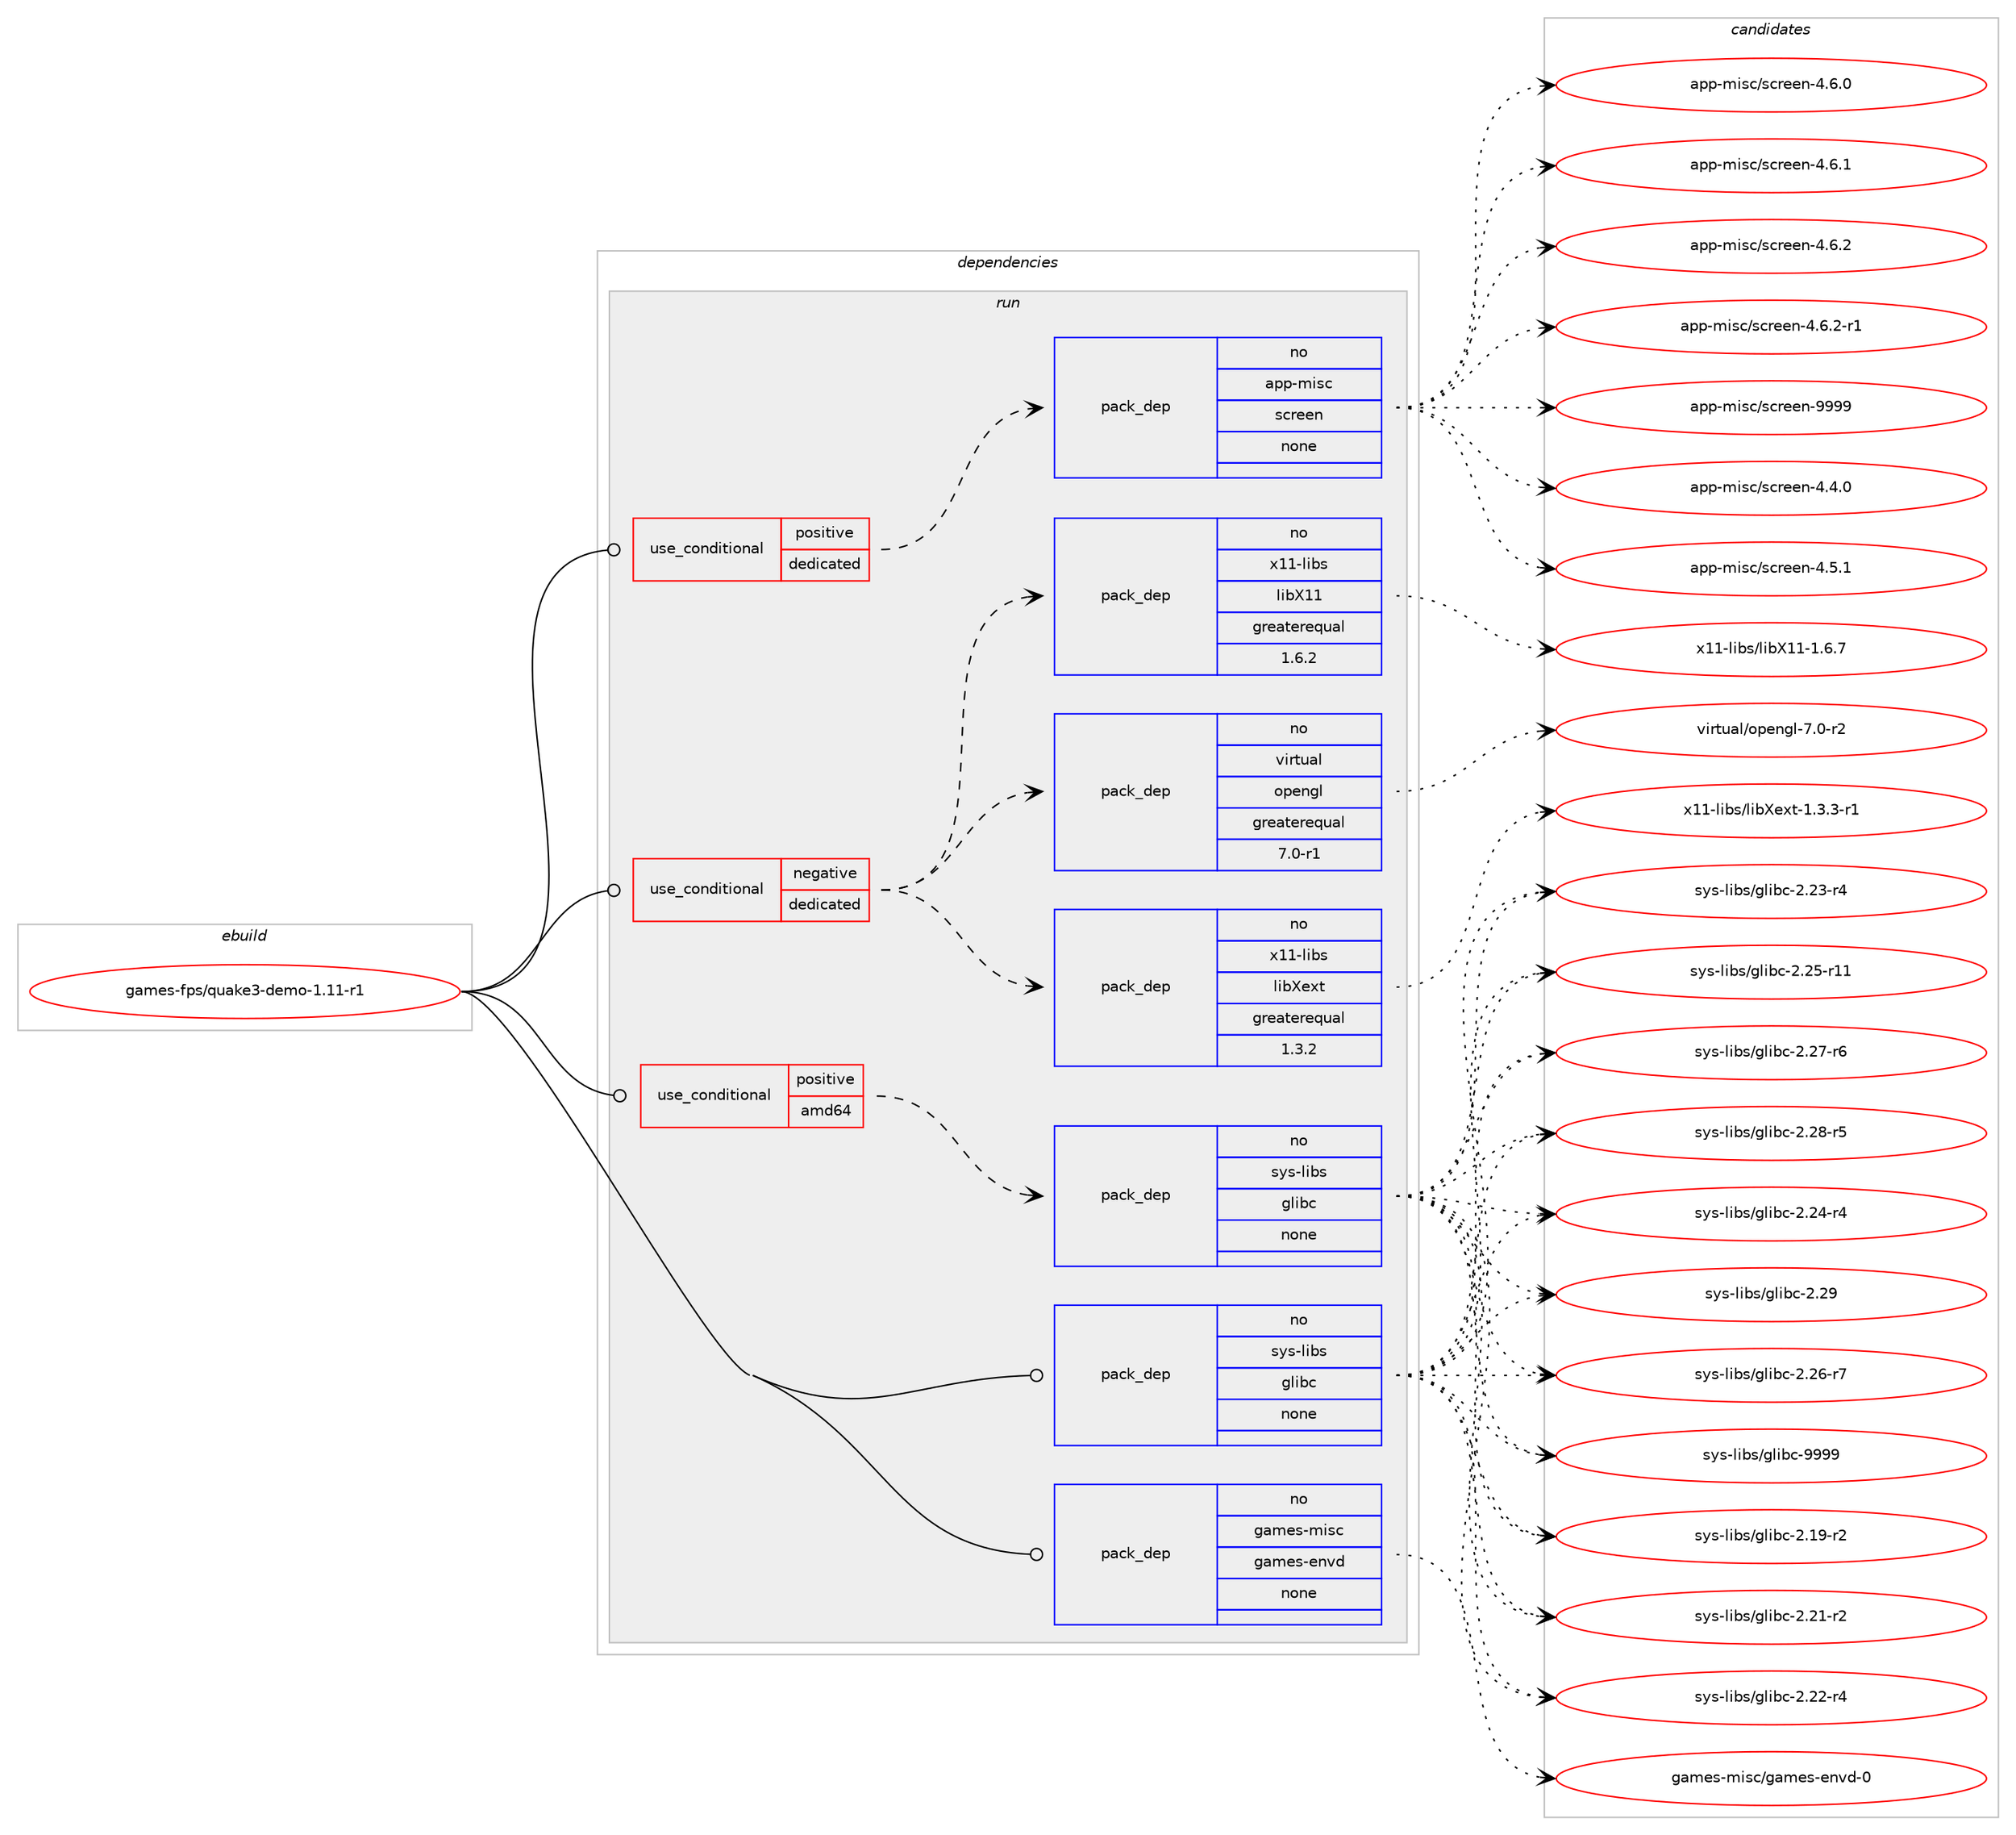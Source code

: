 digraph prolog {

# *************
# Graph options
# *************

newrank=true;
concentrate=true;
compound=true;
graph [rankdir=LR,fontname=Helvetica,fontsize=10,ranksep=1.5];#, ranksep=2.5, nodesep=0.2];
edge  [arrowhead=vee];
node  [fontname=Helvetica,fontsize=10];

# **********
# The ebuild
# **********

subgraph cluster_leftcol {
color=gray;
rank=same;
label=<<i>ebuild</i>>;
id [label="games-fps/quake3-demo-1.11-r1", color=red, width=4, href="../games-fps/quake3-demo-1.11-r1.svg"];
}

# ****************
# The dependencies
# ****************

subgraph cluster_midcol {
color=gray;
label=<<i>dependencies</i>>;
subgraph cluster_compile {
fillcolor="#eeeeee";
style=filled;
label=<<i>compile</i>>;
}
subgraph cluster_compileandrun {
fillcolor="#eeeeee";
style=filled;
label=<<i>compile and run</i>>;
}
subgraph cluster_run {
fillcolor="#eeeeee";
style=filled;
label=<<i>run</i>>;
subgraph cond426676 {
dependency1557644 [label=<<TABLE BORDER="0" CELLBORDER="1" CELLSPACING="0" CELLPADDING="4"><TR><TD ROWSPAN="3" CELLPADDING="10">use_conditional</TD></TR><TR><TD>negative</TD></TR><TR><TD>dedicated</TD></TR></TABLE>>, shape=none, color=red];
subgraph pack1107045 {
dependency1557645 [label=<<TABLE BORDER="0" CELLBORDER="1" CELLSPACING="0" CELLPADDING="4" WIDTH="220"><TR><TD ROWSPAN="6" CELLPADDING="30">pack_dep</TD></TR><TR><TD WIDTH="110">no</TD></TR><TR><TD>virtual</TD></TR><TR><TD>opengl</TD></TR><TR><TD>greaterequal</TD></TR><TR><TD>7.0-r1</TD></TR></TABLE>>, shape=none, color=blue];
}
dependency1557644:e -> dependency1557645:w [weight=20,style="dashed",arrowhead="vee"];
subgraph pack1107046 {
dependency1557646 [label=<<TABLE BORDER="0" CELLBORDER="1" CELLSPACING="0" CELLPADDING="4" WIDTH="220"><TR><TD ROWSPAN="6" CELLPADDING="30">pack_dep</TD></TR><TR><TD WIDTH="110">no</TD></TR><TR><TD>x11-libs</TD></TR><TR><TD>libXext</TD></TR><TR><TD>greaterequal</TD></TR><TR><TD>1.3.2</TD></TR></TABLE>>, shape=none, color=blue];
}
dependency1557644:e -> dependency1557646:w [weight=20,style="dashed",arrowhead="vee"];
subgraph pack1107047 {
dependency1557647 [label=<<TABLE BORDER="0" CELLBORDER="1" CELLSPACING="0" CELLPADDING="4" WIDTH="220"><TR><TD ROWSPAN="6" CELLPADDING="30">pack_dep</TD></TR><TR><TD WIDTH="110">no</TD></TR><TR><TD>x11-libs</TD></TR><TR><TD>libX11</TD></TR><TR><TD>greaterequal</TD></TR><TR><TD>1.6.2</TD></TR></TABLE>>, shape=none, color=blue];
}
dependency1557644:e -> dependency1557647:w [weight=20,style="dashed",arrowhead="vee"];
}
id:e -> dependency1557644:w [weight=20,style="solid",arrowhead="odot"];
subgraph cond426677 {
dependency1557648 [label=<<TABLE BORDER="0" CELLBORDER="1" CELLSPACING="0" CELLPADDING="4"><TR><TD ROWSPAN="3" CELLPADDING="10">use_conditional</TD></TR><TR><TD>positive</TD></TR><TR><TD>amd64</TD></TR></TABLE>>, shape=none, color=red];
subgraph pack1107048 {
dependency1557649 [label=<<TABLE BORDER="0" CELLBORDER="1" CELLSPACING="0" CELLPADDING="4" WIDTH="220"><TR><TD ROWSPAN="6" CELLPADDING="30">pack_dep</TD></TR><TR><TD WIDTH="110">no</TD></TR><TR><TD>sys-libs</TD></TR><TR><TD>glibc</TD></TR><TR><TD>none</TD></TR><TR><TD></TD></TR></TABLE>>, shape=none, color=blue];
}
dependency1557648:e -> dependency1557649:w [weight=20,style="dashed",arrowhead="vee"];
}
id:e -> dependency1557648:w [weight=20,style="solid",arrowhead="odot"];
subgraph cond426678 {
dependency1557650 [label=<<TABLE BORDER="0" CELLBORDER="1" CELLSPACING="0" CELLPADDING="4"><TR><TD ROWSPAN="3" CELLPADDING="10">use_conditional</TD></TR><TR><TD>positive</TD></TR><TR><TD>dedicated</TD></TR></TABLE>>, shape=none, color=red];
subgraph pack1107049 {
dependency1557651 [label=<<TABLE BORDER="0" CELLBORDER="1" CELLSPACING="0" CELLPADDING="4" WIDTH="220"><TR><TD ROWSPAN="6" CELLPADDING="30">pack_dep</TD></TR><TR><TD WIDTH="110">no</TD></TR><TR><TD>app-misc</TD></TR><TR><TD>screen</TD></TR><TR><TD>none</TD></TR><TR><TD></TD></TR></TABLE>>, shape=none, color=blue];
}
dependency1557650:e -> dependency1557651:w [weight=20,style="dashed",arrowhead="vee"];
}
id:e -> dependency1557650:w [weight=20,style="solid",arrowhead="odot"];
subgraph pack1107050 {
dependency1557652 [label=<<TABLE BORDER="0" CELLBORDER="1" CELLSPACING="0" CELLPADDING="4" WIDTH="220"><TR><TD ROWSPAN="6" CELLPADDING="30">pack_dep</TD></TR><TR><TD WIDTH="110">no</TD></TR><TR><TD>games-misc</TD></TR><TR><TD>games-envd</TD></TR><TR><TD>none</TD></TR><TR><TD></TD></TR></TABLE>>, shape=none, color=blue];
}
id:e -> dependency1557652:w [weight=20,style="solid",arrowhead="odot"];
subgraph pack1107051 {
dependency1557653 [label=<<TABLE BORDER="0" CELLBORDER="1" CELLSPACING="0" CELLPADDING="4" WIDTH="220"><TR><TD ROWSPAN="6" CELLPADDING="30">pack_dep</TD></TR><TR><TD WIDTH="110">no</TD></TR><TR><TD>sys-libs</TD></TR><TR><TD>glibc</TD></TR><TR><TD>none</TD></TR><TR><TD></TD></TR></TABLE>>, shape=none, color=blue];
}
id:e -> dependency1557653:w [weight=20,style="solid",arrowhead="odot"];
}
}

# **************
# The candidates
# **************

subgraph cluster_choices {
rank=same;
color=gray;
label=<<i>candidates</i>>;

subgraph choice1107045 {
color=black;
nodesep=1;
choice1181051141161179710847111112101110103108455546484511450 [label="virtual/opengl-7.0-r2", color=red, width=4,href="../virtual/opengl-7.0-r2.svg"];
dependency1557645:e -> choice1181051141161179710847111112101110103108455546484511450:w [style=dotted,weight="100"];
}
subgraph choice1107046 {
color=black;
nodesep=1;
choice120494945108105981154710810598881011201164549465146514511449 [label="x11-libs/libXext-1.3.3-r1", color=red, width=4,href="../x11-libs/libXext-1.3.3-r1.svg"];
dependency1557646:e -> choice120494945108105981154710810598881011201164549465146514511449:w [style=dotted,weight="100"];
}
subgraph choice1107047 {
color=black;
nodesep=1;
choice120494945108105981154710810598884949454946544655 [label="x11-libs/libX11-1.6.7", color=red, width=4,href="../x11-libs/libX11-1.6.7.svg"];
dependency1557647:e -> choice120494945108105981154710810598884949454946544655:w [style=dotted,weight="100"];
}
subgraph choice1107048 {
color=black;
nodesep=1;
choice115121115451081059811547103108105989945504649574511450 [label="sys-libs/glibc-2.19-r2", color=red, width=4,href="../sys-libs/glibc-2.19-r2.svg"];
choice115121115451081059811547103108105989945504650494511450 [label="sys-libs/glibc-2.21-r2", color=red, width=4,href="../sys-libs/glibc-2.21-r2.svg"];
choice115121115451081059811547103108105989945504650504511452 [label="sys-libs/glibc-2.22-r4", color=red, width=4,href="../sys-libs/glibc-2.22-r4.svg"];
choice115121115451081059811547103108105989945504650514511452 [label="sys-libs/glibc-2.23-r4", color=red, width=4,href="../sys-libs/glibc-2.23-r4.svg"];
choice115121115451081059811547103108105989945504650524511452 [label="sys-libs/glibc-2.24-r4", color=red, width=4,href="../sys-libs/glibc-2.24-r4.svg"];
choice11512111545108105981154710310810598994550465053451144949 [label="sys-libs/glibc-2.25-r11", color=red, width=4,href="../sys-libs/glibc-2.25-r11.svg"];
choice115121115451081059811547103108105989945504650544511455 [label="sys-libs/glibc-2.26-r7", color=red, width=4,href="../sys-libs/glibc-2.26-r7.svg"];
choice115121115451081059811547103108105989945504650554511454 [label="sys-libs/glibc-2.27-r6", color=red, width=4,href="../sys-libs/glibc-2.27-r6.svg"];
choice115121115451081059811547103108105989945504650564511453 [label="sys-libs/glibc-2.28-r5", color=red, width=4,href="../sys-libs/glibc-2.28-r5.svg"];
choice11512111545108105981154710310810598994550465057 [label="sys-libs/glibc-2.29", color=red, width=4,href="../sys-libs/glibc-2.29.svg"];
choice11512111545108105981154710310810598994557575757 [label="sys-libs/glibc-9999", color=red, width=4,href="../sys-libs/glibc-9999.svg"];
dependency1557649:e -> choice115121115451081059811547103108105989945504649574511450:w [style=dotted,weight="100"];
dependency1557649:e -> choice115121115451081059811547103108105989945504650494511450:w [style=dotted,weight="100"];
dependency1557649:e -> choice115121115451081059811547103108105989945504650504511452:w [style=dotted,weight="100"];
dependency1557649:e -> choice115121115451081059811547103108105989945504650514511452:w [style=dotted,weight="100"];
dependency1557649:e -> choice115121115451081059811547103108105989945504650524511452:w [style=dotted,weight="100"];
dependency1557649:e -> choice11512111545108105981154710310810598994550465053451144949:w [style=dotted,weight="100"];
dependency1557649:e -> choice115121115451081059811547103108105989945504650544511455:w [style=dotted,weight="100"];
dependency1557649:e -> choice115121115451081059811547103108105989945504650554511454:w [style=dotted,weight="100"];
dependency1557649:e -> choice115121115451081059811547103108105989945504650564511453:w [style=dotted,weight="100"];
dependency1557649:e -> choice11512111545108105981154710310810598994550465057:w [style=dotted,weight="100"];
dependency1557649:e -> choice11512111545108105981154710310810598994557575757:w [style=dotted,weight="100"];
}
subgraph choice1107049 {
color=black;
nodesep=1;
choice9711211245109105115994711599114101101110455246524648 [label="app-misc/screen-4.4.0", color=red, width=4,href="../app-misc/screen-4.4.0.svg"];
choice9711211245109105115994711599114101101110455246534649 [label="app-misc/screen-4.5.1", color=red, width=4,href="../app-misc/screen-4.5.1.svg"];
choice9711211245109105115994711599114101101110455246544648 [label="app-misc/screen-4.6.0", color=red, width=4,href="../app-misc/screen-4.6.0.svg"];
choice9711211245109105115994711599114101101110455246544649 [label="app-misc/screen-4.6.1", color=red, width=4,href="../app-misc/screen-4.6.1.svg"];
choice9711211245109105115994711599114101101110455246544650 [label="app-misc/screen-4.6.2", color=red, width=4,href="../app-misc/screen-4.6.2.svg"];
choice97112112451091051159947115991141011011104552465446504511449 [label="app-misc/screen-4.6.2-r1", color=red, width=4,href="../app-misc/screen-4.6.2-r1.svg"];
choice97112112451091051159947115991141011011104557575757 [label="app-misc/screen-9999", color=red, width=4,href="../app-misc/screen-9999.svg"];
dependency1557651:e -> choice9711211245109105115994711599114101101110455246524648:w [style=dotted,weight="100"];
dependency1557651:e -> choice9711211245109105115994711599114101101110455246534649:w [style=dotted,weight="100"];
dependency1557651:e -> choice9711211245109105115994711599114101101110455246544648:w [style=dotted,weight="100"];
dependency1557651:e -> choice9711211245109105115994711599114101101110455246544649:w [style=dotted,weight="100"];
dependency1557651:e -> choice9711211245109105115994711599114101101110455246544650:w [style=dotted,weight="100"];
dependency1557651:e -> choice97112112451091051159947115991141011011104552465446504511449:w [style=dotted,weight="100"];
dependency1557651:e -> choice97112112451091051159947115991141011011104557575757:w [style=dotted,weight="100"];
}
subgraph choice1107050 {
color=black;
nodesep=1;
choice1039710910111545109105115994710397109101115451011101181004548 [label="games-misc/games-envd-0", color=red, width=4,href="../games-misc/games-envd-0.svg"];
dependency1557652:e -> choice1039710910111545109105115994710397109101115451011101181004548:w [style=dotted,weight="100"];
}
subgraph choice1107051 {
color=black;
nodesep=1;
choice115121115451081059811547103108105989945504649574511450 [label="sys-libs/glibc-2.19-r2", color=red, width=4,href="../sys-libs/glibc-2.19-r2.svg"];
choice115121115451081059811547103108105989945504650494511450 [label="sys-libs/glibc-2.21-r2", color=red, width=4,href="../sys-libs/glibc-2.21-r2.svg"];
choice115121115451081059811547103108105989945504650504511452 [label="sys-libs/glibc-2.22-r4", color=red, width=4,href="../sys-libs/glibc-2.22-r4.svg"];
choice115121115451081059811547103108105989945504650514511452 [label="sys-libs/glibc-2.23-r4", color=red, width=4,href="../sys-libs/glibc-2.23-r4.svg"];
choice115121115451081059811547103108105989945504650524511452 [label="sys-libs/glibc-2.24-r4", color=red, width=4,href="../sys-libs/glibc-2.24-r4.svg"];
choice11512111545108105981154710310810598994550465053451144949 [label="sys-libs/glibc-2.25-r11", color=red, width=4,href="../sys-libs/glibc-2.25-r11.svg"];
choice115121115451081059811547103108105989945504650544511455 [label="sys-libs/glibc-2.26-r7", color=red, width=4,href="../sys-libs/glibc-2.26-r7.svg"];
choice115121115451081059811547103108105989945504650554511454 [label="sys-libs/glibc-2.27-r6", color=red, width=4,href="../sys-libs/glibc-2.27-r6.svg"];
choice115121115451081059811547103108105989945504650564511453 [label="sys-libs/glibc-2.28-r5", color=red, width=4,href="../sys-libs/glibc-2.28-r5.svg"];
choice11512111545108105981154710310810598994550465057 [label="sys-libs/glibc-2.29", color=red, width=4,href="../sys-libs/glibc-2.29.svg"];
choice11512111545108105981154710310810598994557575757 [label="sys-libs/glibc-9999", color=red, width=4,href="../sys-libs/glibc-9999.svg"];
dependency1557653:e -> choice115121115451081059811547103108105989945504649574511450:w [style=dotted,weight="100"];
dependency1557653:e -> choice115121115451081059811547103108105989945504650494511450:w [style=dotted,weight="100"];
dependency1557653:e -> choice115121115451081059811547103108105989945504650504511452:w [style=dotted,weight="100"];
dependency1557653:e -> choice115121115451081059811547103108105989945504650514511452:w [style=dotted,weight="100"];
dependency1557653:e -> choice115121115451081059811547103108105989945504650524511452:w [style=dotted,weight="100"];
dependency1557653:e -> choice11512111545108105981154710310810598994550465053451144949:w [style=dotted,weight="100"];
dependency1557653:e -> choice115121115451081059811547103108105989945504650544511455:w [style=dotted,weight="100"];
dependency1557653:e -> choice115121115451081059811547103108105989945504650554511454:w [style=dotted,weight="100"];
dependency1557653:e -> choice115121115451081059811547103108105989945504650564511453:w [style=dotted,weight="100"];
dependency1557653:e -> choice11512111545108105981154710310810598994550465057:w [style=dotted,weight="100"];
dependency1557653:e -> choice11512111545108105981154710310810598994557575757:w [style=dotted,weight="100"];
}
}

}
